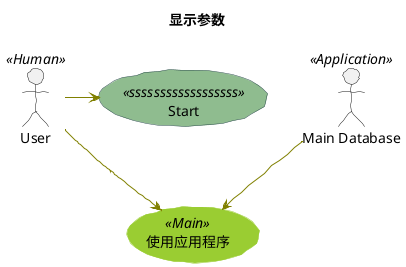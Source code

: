 @startuml
title:显示参数
'用skinparam改变字体和颜色。

skinparam handwritten true

skinparam usecase {
BackgroundColor DarkSeaGreen
BorderColor DarkSlateGray

BackgroundColor<< Main >> YellowGreen
BorderColor<< Main >> YellowGreen

ArrowColor Olive
ActorBorderColor black
ActorFontName Courier

ActorBackgroundColor << Human >> Gold
}

User << Human >>
:Main Database: as MySql << Application >>
(Start) <<ssssssssssssssssss>>
(使用应用程序) as (Use) << Main >>

User -> (Start)
User --> (Use)
MySql --> (Use)

@enduml
